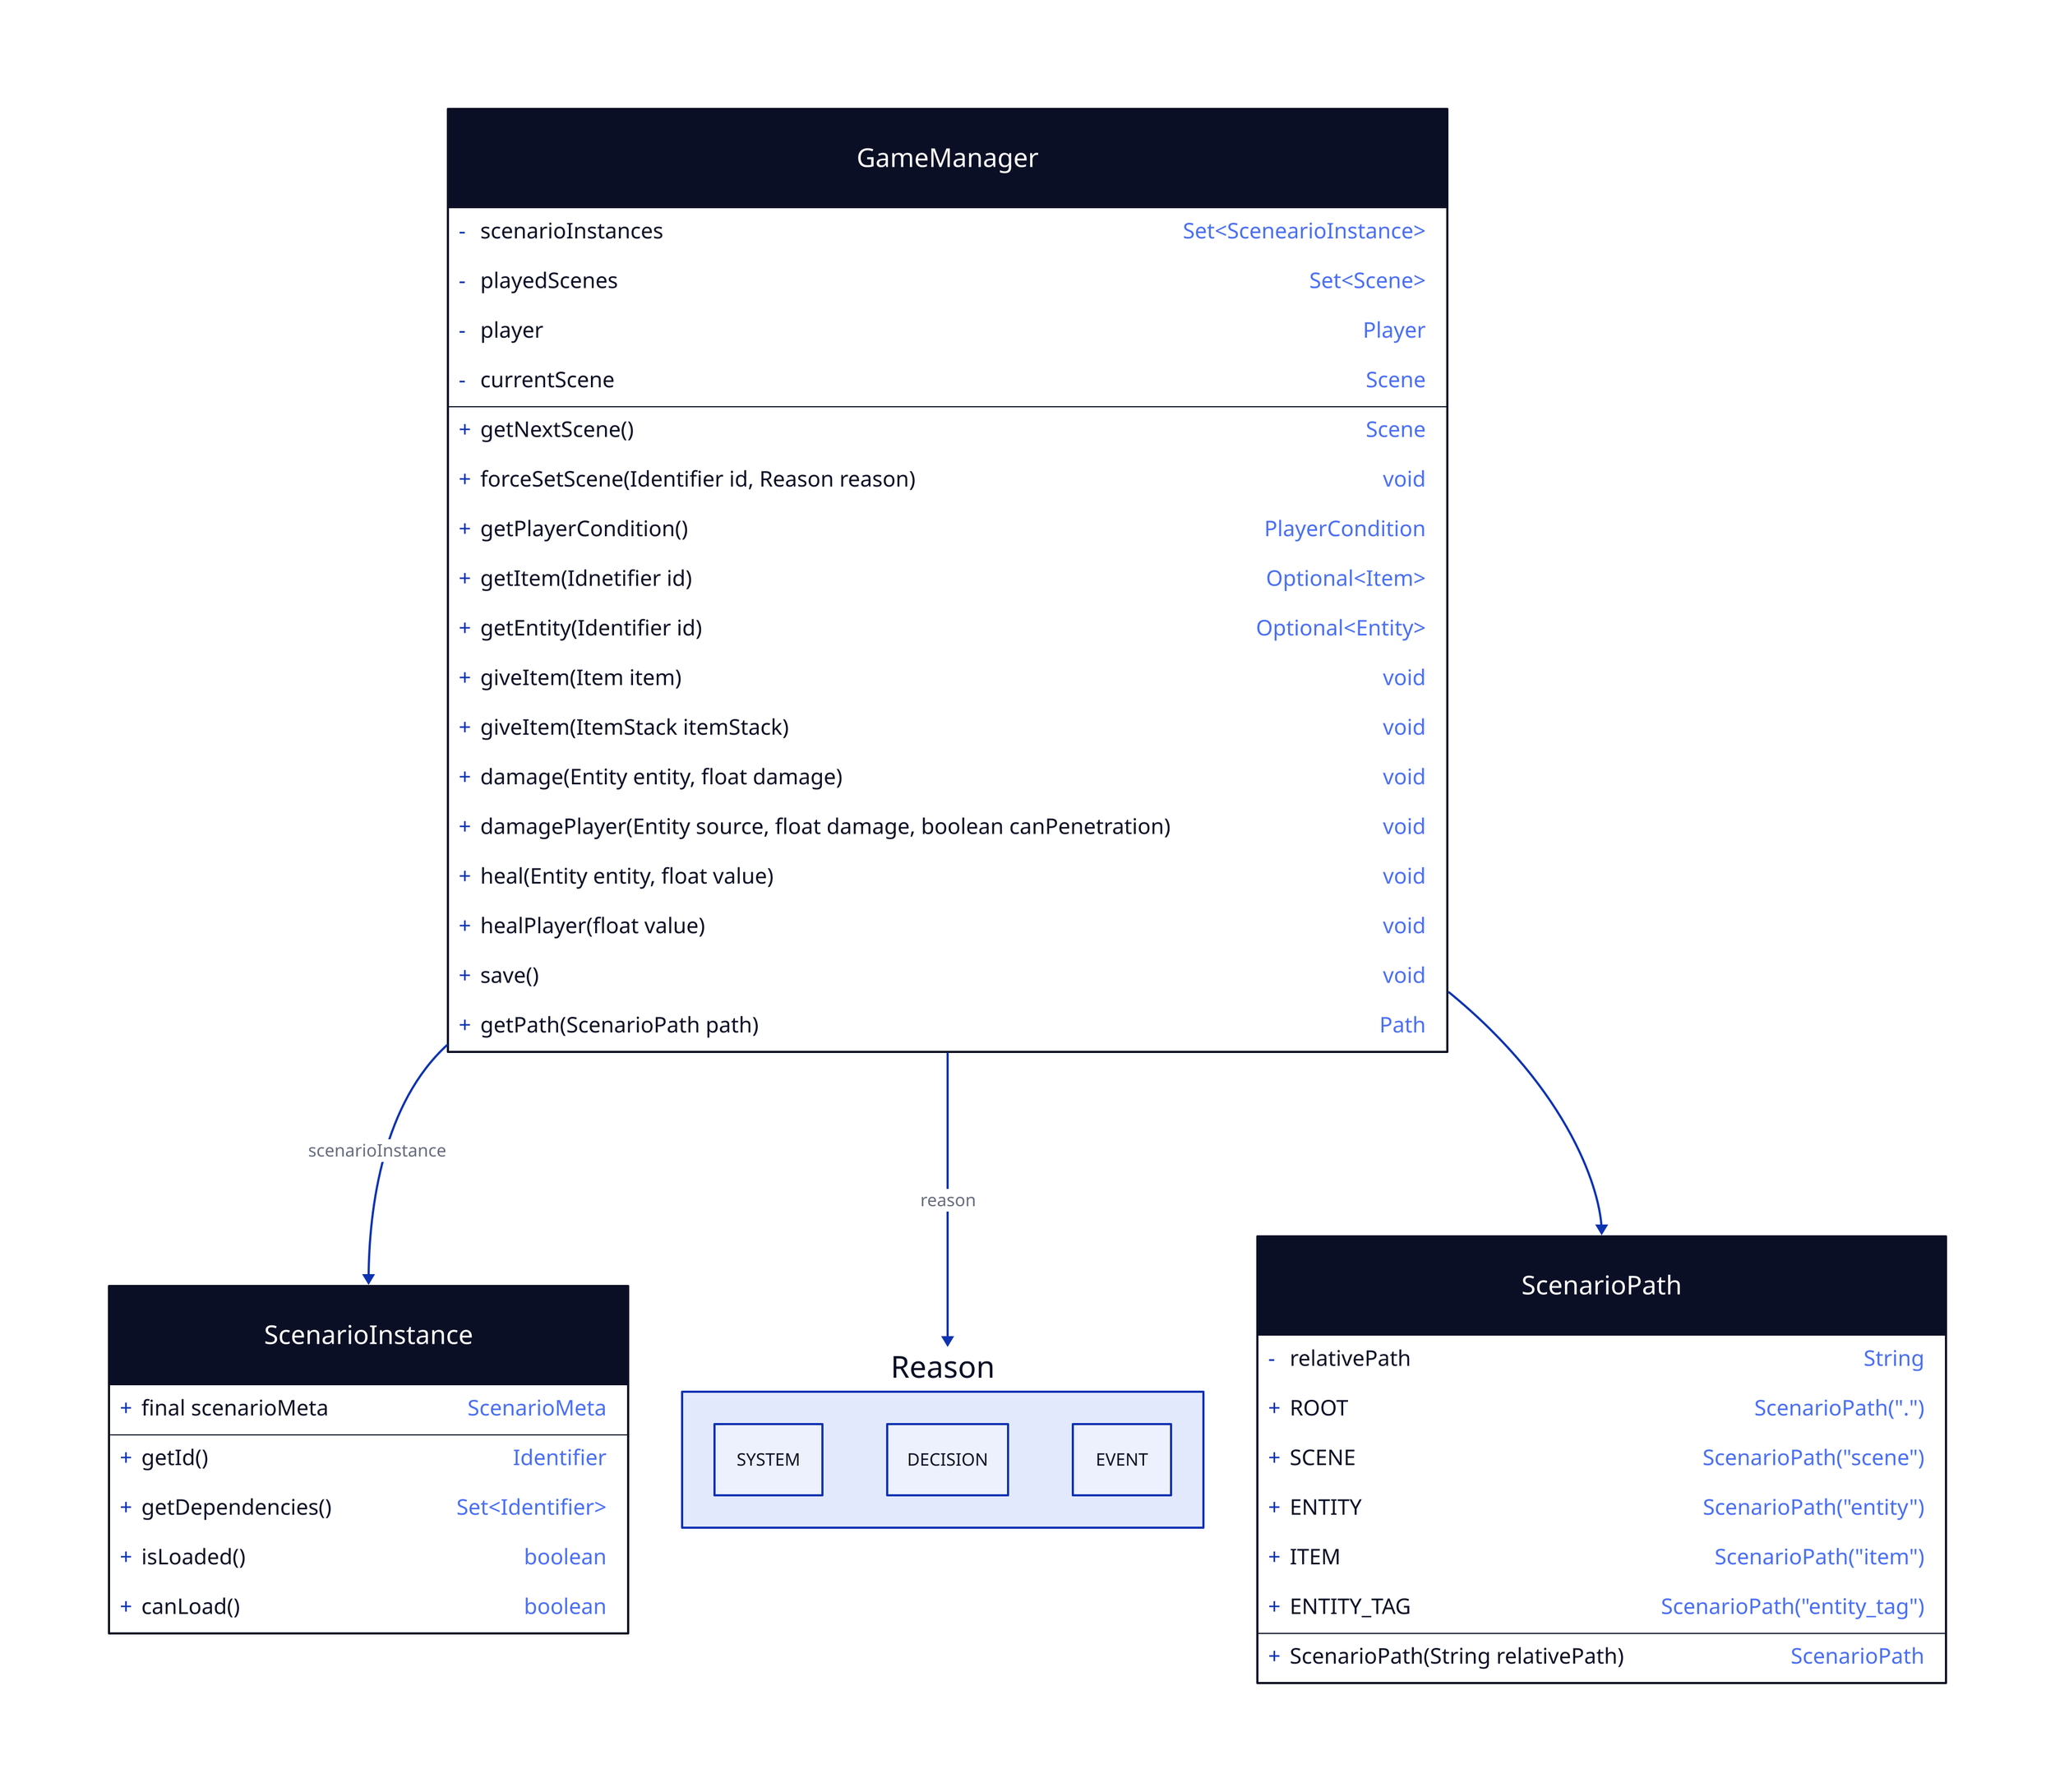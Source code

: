 ScenarioInstance: {
  shape: class
  + final scenarioMeta: ScenarioMeta
  + getId(): Identifier
  + getDependencies(): Set<Identifier>
  + isLoaded(): boolean
  + canLoad(): boolean
}

GameManager: {
  shape: class
  - scenarioInstances: Set<ScenearioInstance>
  - playedScenes: Set<Scene>
  - player: Player
  - currentScene: Scene
  + getNextScene(): Scene
  + forceSetScene(Identifier id, Reason reason)
  + getPlayerCondition(): PlayerCondition
  + getItem(Idnetifier id): Optional<Item>
  + getEntity(Identifier id): Optional<Entity>
  + giveItem(Item item): void
  + giveItem(ItemStack itemStack): void
  + damage(Entity entity, float damage): void
  + damagePlayer(Entity source, float damage, boolean canPenetration): void
  + heal(Entity entity, float value): void
  + healPlayer(float value): void
  + save(): void
  + getPath(ScenarioPath path): Path
}

Reason: {
  SYSTEM
  DECISION
  EVENT
}

ScenarioPath: {
  shape: class
  - relativePath: String
  + ROOT: ScenarioPath(".")
  + SCENE: ScenarioPath("scene")
  + ENTITY: ScenarioPath("entity")
  + ITEM: ScenarioPath("item")
  + ENTITY_TAG: ScenarioPath("entity_tag")

  + ScenarioPath(String relativePath): ScenarioPath
}

GameManager -> ScenarioInstance: scenarioInstance
GameManager -> Reason: reason
GameManager -> ScenarioPath
